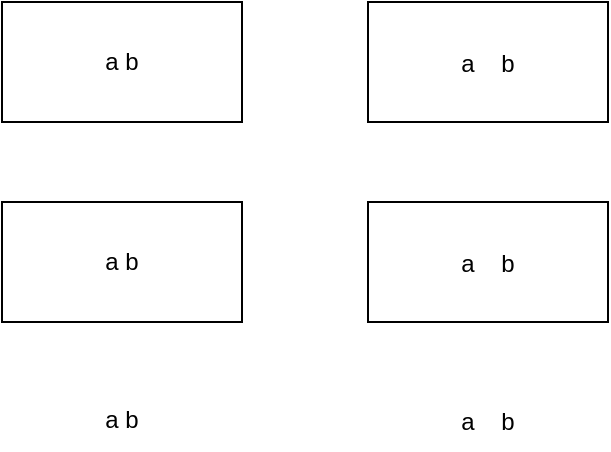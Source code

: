 <mxfile version="@DRAWIO-VERSION@" type="github">
  <diagram id="2rW0sY5oKlJt-1uiTSEh" name="Page-1">
    <mxGraphModel dx="1251" dy="685" grid="0" gridSize="10" guides="1" tooltips="1" connect="1" arrows="1" fold="1" page="0" pageScale="1" pageWidth="850" pageHeight="1100" math="0" shadow="0">
      <root>
        <mxCell id="0" />
        <mxCell id="1" parent="0" />
        <mxCell id="fM22f7tpNYb9ie-D1S0y-1" value="a&lt;span style=&quot;white-space: pre&quot;&gt; &lt;/span&gt;b" style="rounded=0;whiteSpace=wrap;html=1;" vertex="1" parent="1">
          <mxGeometry x="21" y="293" width="120" height="60" as="geometry" />
        </mxCell>
        <mxCell id="fM22f7tpNYb9ie-D1S0y-2" value="a&lt;span style=&quot;white-space: pre&quot;&gt; &lt;/span&gt;b" style="rounded=0;whiteSpace=wrap;html=1;" vertex="1" parent="1">
          <mxGeometry x="21" y="393" width="120" height="60" as="geometry" />
        </mxCell>
        <mxCell id="fM22f7tpNYb9ie-D1S0y-3" value="a&lt;span style=&quot;white-space: pre&quot;&gt; &lt;/span&gt;b" style="text;html=1;strokeColor=none;fillColor=none;align=center;verticalAlign=middle;whiteSpace=wrap;rounded=0;" vertex="1" parent="1">
          <mxGeometry x="51" y="487" width="60" height="30" as="geometry" />
        </mxCell>
        <mxCell id="fM22f7tpNYb9ie-D1S0y-4" value="a    b" style="rounded=0;" vertex="1" parent="1">
          <mxGeometry x="204" y="293" width="120" height="60" as="geometry" />
        </mxCell>
        <mxCell id="fM22f7tpNYb9ie-D1S0y-5" value="a    b" style="rounded=0;" vertex="1" parent="1">
          <mxGeometry x="204" y="393" width="120" height="60" as="geometry" />
        </mxCell>
        <mxCell id="fM22f7tpNYb9ie-D1S0y-6" value="a    b" style="text;strokeColor=none;fillColor=none;align=center;verticalAlign=middle;rounded=0;" vertex="1" parent="1">
          <mxGeometry x="234" y="487" width="60" height="30" as="geometry" />
        </mxCell>
      </root>
    </mxGraphModel>
  </diagram>
</mxfile>
